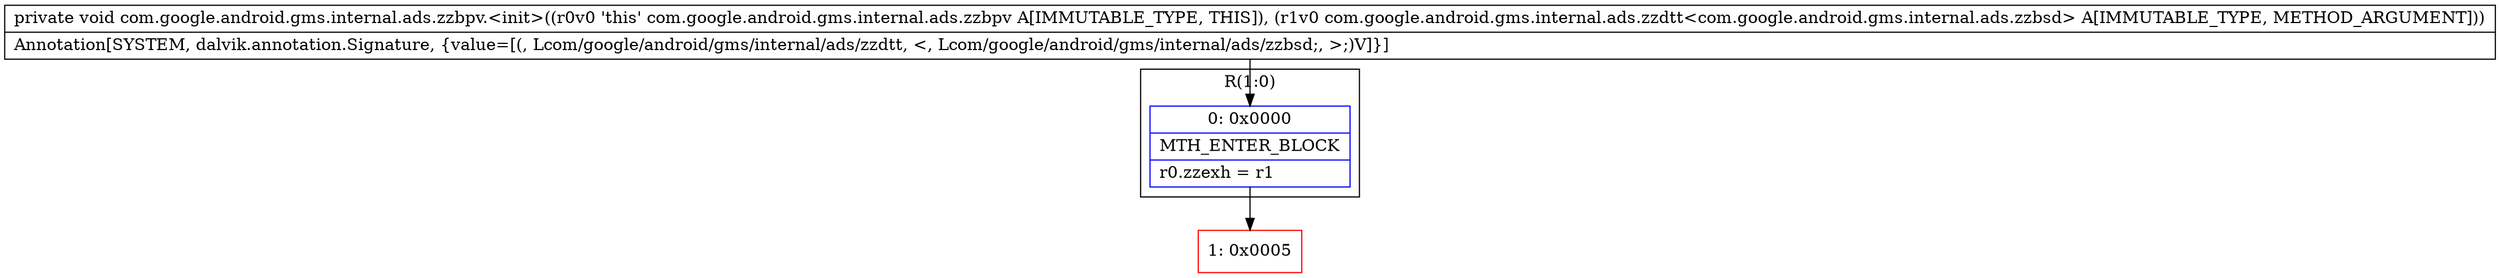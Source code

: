 digraph "CFG forcom.google.android.gms.internal.ads.zzbpv.\<init\>(Lcom\/google\/android\/gms\/internal\/ads\/zzdtt;)V" {
subgraph cluster_Region_846151396 {
label = "R(1:0)";
node [shape=record,color=blue];
Node_0 [shape=record,label="{0\:\ 0x0000|MTH_ENTER_BLOCK\l|r0.zzexh = r1\l}"];
}
Node_1 [shape=record,color=red,label="{1\:\ 0x0005}"];
MethodNode[shape=record,label="{private void com.google.android.gms.internal.ads.zzbpv.\<init\>((r0v0 'this' com.google.android.gms.internal.ads.zzbpv A[IMMUTABLE_TYPE, THIS]), (r1v0 com.google.android.gms.internal.ads.zzdtt\<com.google.android.gms.internal.ads.zzbsd\> A[IMMUTABLE_TYPE, METHOD_ARGUMENT]))  | Annotation[SYSTEM, dalvik.annotation.Signature, \{value=[(, Lcom\/google\/android\/gms\/internal\/ads\/zzdtt, \<, Lcom\/google\/android\/gms\/internal\/ads\/zzbsd;, \>;)V]\}]\l}"];
MethodNode -> Node_0;
Node_0 -> Node_1;
}

